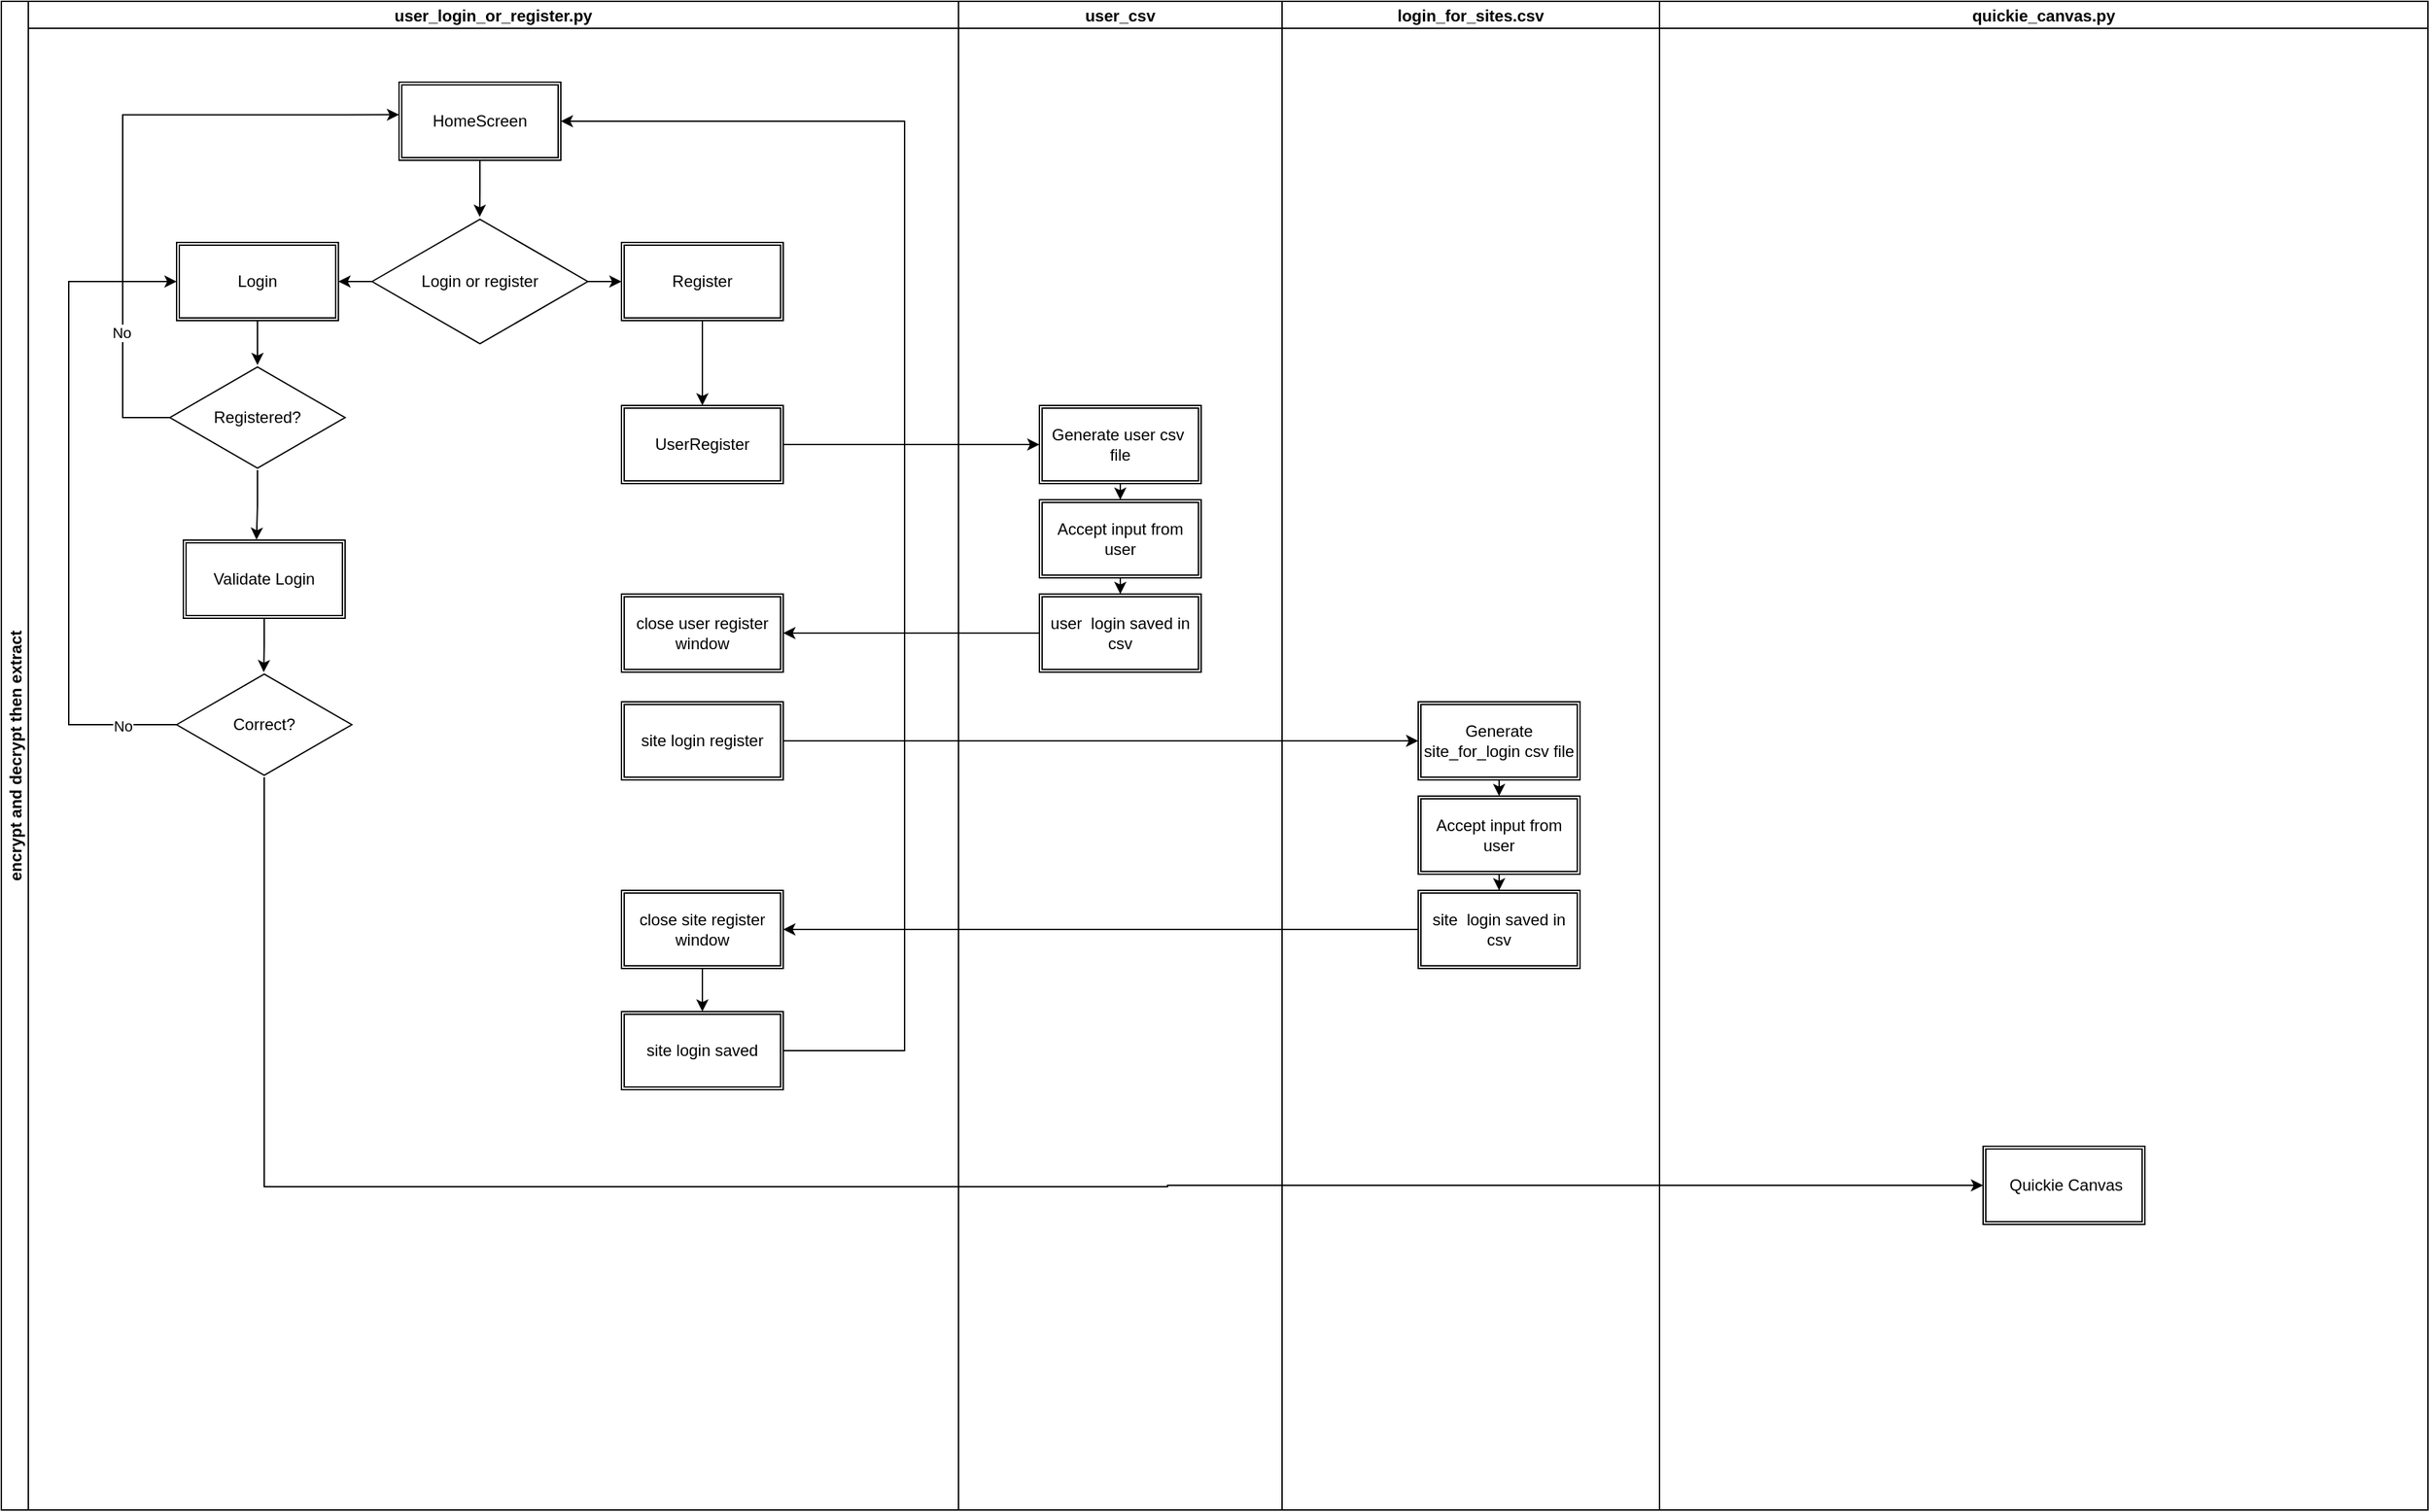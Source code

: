 <mxfile version="24.0.5" type="github">
  <diagram id="C5RBs43oDa-KdzZeNtuy" name="Page-1">
    <mxGraphModel dx="1818" dy="1014" grid="1" gridSize="10" guides="1" tooltips="1" connect="1" arrows="1" fold="1" page="1" pageScale="1" pageWidth="827" pageHeight="1169" math="0" shadow="0">
      <root>
        <mxCell id="WIyWlLk6GJQsqaUBKTNV-0" />
        <mxCell id="WIyWlLk6GJQsqaUBKTNV-1" parent="WIyWlLk6GJQsqaUBKTNV-0" />
        <mxCell id="oy04oqgG4kP10lPZJapk-1" value="encrypt and decrypt then extract" style="swimlane;childLayout=stackLayout;resizeParent=1;resizeParentMax=0;startSize=20;horizontal=0;horizontalStack=1;" parent="WIyWlLk6GJQsqaUBKTNV-1" vertex="1">
          <mxGeometry x="130" y="20" width="1800" height="1120" as="geometry" />
        </mxCell>
        <mxCell id="oy04oqgG4kP10lPZJapk-5" value="user_login_or_register.py" style="swimlane;startSize=20;" parent="oy04oqgG4kP10lPZJapk-1" vertex="1">
          <mxGeometry x="20" width="690" height="1120" as="geometry" />
        </mxCell>
        <mxCell id="oy04oqgG4kP10lPZJapk-24" style="edgeStyle=orthogonalEdgeStyle;rounded=0;orthogonalLoop=1;jettySize=auto;html=1;" parent="oy04oqgG4kP10lPZJapk-5" source="oy04oqgG4kP10lPZJapk-17" target="oy04oqgG4kP10lPZJapk-22" edge="1">
          <mxGeometry relative="1" as="geometry" />
        </mxCell>
        <mxCell id="oy04oqgG4kP10lPZJapk-25" style="edgeStyle=orthogonalEdgeStyle;rounded=0;orthogonalLoop=1;jettySize=auto;html=1;entryX=1;entryY=0.5;entryDx=0;entryDy=0;" parent="oy04oqgG4kP10lPZJapk-5" source="oy04oqgG4kP10lPZJapk-17" target="oy04oqgG4kP10lPZJapk-23" edge="1">
          <mxGeometry relative="1" as="geometry" />
        </mxCell>
        <mxCell id="oy04oqgG4kP10lPZJapk-17" value="Login or register" style="html=1;whiteSpace=wrap;aspect=fixed;shape=isoRectangle;" parent="oy04oqgG4kP10lPZJapk-5" vertex="1">
          <mxGeometry x="255" y="160" width="160" height="96" as="geometry" />
        </mxCell>
        <mxCell id="oy04oqgG4kP10lPZJapk-56" style="edgeStyle=orthogonalEdgeStyle;rounded=0;orthogonalLoop=1;jettySize=auto;html=1;exitX=0.5;exitY=1;exitDx=0;exitDy=0;entryX=0.5;entryY=0;entryDx=0;entryDy=0;" parent="oy04oqgG4kP10lPZJapk-5" source="oy04oqgG4kP10lPZJapk-22" target="oy04oqgG4kP10lPZJapk-27" edge="1">
          <mxGeometry relative="1" as="geometry" />
        </mxCell>
        <mxCell id="oy04oqgG4kP10lPZJapk-22" value="Register" style="shape=ext;double=1;rounded=0;whiteSpace=wrap;html=1;" parent="oy04oqgG4kP10lPZJapk-5" vertex="1">
          <mxGeometry x="440" y="179" width="120" height="58" as="geometry" />
        </mxCell>
        <mxCell id="oy04oqgG4kP10lPZJapk-65" style="edgeStyle=orthogonalEdgeStyle;rounded=0;orthogonalLoop=1;jettySize=auto;html=1;exitX=0.5;exitY=1;exitDx=0;exitDy=0;" parent="oy04oqgG4kP10lPZJapk-5" source="oy04oqgG4kP10lPZJapk-23" target="oy04oqgG4kP10lPZJapk-62" edge="1">
          <mxGeometry relative="1" as="geometry" />
        </mxCell>
        <mxCell id="oy04oqgG4kP10lPZJapk-23" value="Login" style="shape=ext;double=1;rounded=0;whiteSpace=wrap;html=1;" parent="oy04oqgG4kP10lPZJapk-5" vertex="1">
          <mxGeometry x="110" y="179" width="120" height="58" as="geometry" />
        </mxCell>
        <mxCell id="oy04oqgG4kP10lPZJapk-27" value="UserRegister" style="shape=ext;double=1;rounded=0;whiteSpace=wrap;html=1;" parent="oy04oqgG4kP10lPZJapk-5" vertex="1">
          <mxGeometry x="440" y="300" width="120" height="58" as="geometry" />
        </mxCell>
        <mxCell id="oy04oqgG4kP10lPZJapk-28" value="site login register" style="shape=ext;double=1;rounded=0;whiteSpace=wrap;html=1;" parent="oy04oqgG4kP10lPZJapk-5" vertex="1">
          <mxGeometry x="440" y="520" width="120" height="58" as="geometry" />
        </mxCell>
        <mxCell id="vuPitrk4awg5D03tnPXG-52" style="edgeStyle=orthogonalEdgeStyle;rounded=0;orthogonalLoop=1;jettySize=auto;html=1;entryX=1;entryY=0.5;entryDx=0;entryDy=0;" edge="1" parent="oy04oqgG4kP10lPZJapk-5" source="oy04oqgG4kP10lPZJapk-41" target="oy04oqgG4kP10lPZJapk-55">
          <mxGeometry relative="1" as="geometry">
            <Array as="points">
              <mxPoint x="650" y="779" />
              <mxPoint x="650" y="89" />
            </Array>
          </mxGeometry>
        </mxCell>
        <mxCell id="oy04oqgG4kP10lPZJapk-41" value="site login saved" style="shape=ext;double=1;rounded=0;whiteSpace=wrap;html=1;" parent="oy04oqgG4kP10lPZJapk-5" vertex="1">
          <mxGeometry x="440" y="750" width="120" height="58" as="geometry" />
        </mxCell>
        <mxCell id="oy04oqgG4kP10lPZJapk-55" value="HomeScreen" style="shape=ext;double=1;rounded=0;whiteSpace=wrap;html=1;" parent="oy04oqgG4kP10lPZJapk-5" vertex="1">
          <mxGeometry x="275" y="60" width="120" height="58" as="geometry" />
        </mxCell>
        <mxCell id="oy04oqgG4kP10lPZJapk-61" style="edgeStyle=orthogonalEdgeStyle;rounded=0;orthogonalLoop=1;jettySize=auto;html=1;entryX=0.499;entryY=0;entryDx=0;entryDy=0;entryPerimeter=0;" parent="oy04oqgG4kP10lPZJapk-5" source="oy04oqgG4kP10lPZJapk-55" target="oy04oqgG4kP10lPZJapk-17" edge="1">
          <mxGeometry relative="1" as="geometry" />
        </mxCell>
        <mxCell id="oy04oqgG4kP10lPZJapk-62" value="Registered?" style="html=1;whiteSpace=wrap;aspect=fixed;shape=isoRectangle;" parent="oy04oqgG4kP10lPZJapk-5" vertex="1">
          <mxGeometry x="105" y="270" width="130" height="78" as="geometry" />
        </mxCell>
        <mxCell id="oy04oqgG4kP10lPZJapk-64" style="edgeStyle=orthogonalEdgeStyle;rounded=0;orthogonalLoop=1;jettySize=auto;html=1;entryX=0;entryY=0.417;entryDx=0;entryDy=0;entryPerimeter=0;" parent="oy04oqgG4kP10lPZJapk-5" source="oy04oqgG4kP10lPZJapk-62" target="oy04oqgG4kP10lPZJapk-55" edge="1">
          <mxGeometry relative="1" as="geometry">
            <Array as="points">
              <mxPoint x="70" y="309" />
              <mxPoint x="70" y="84" />
            </Array>
          </mxGeometry>
        </mxCell>
        <mxCell id="oy04oqgG4kP10lPZJapk-77" value="No" style="edgeLabel;html=1;align=center;verticalAlign=middle;resizable=0;points=[];" parent="oy04oqgG4kP10lPZJapk-64" vertex="1" connectable="0">
          <mxGeometry x="-0.578" y="1" relative="1" as="geometry">
            <mxPoint as="offset" />
          </mxGeometry>
        </mxCell>
        <mxCell id="oy04oqgG4kP10lPZJapk-69" value="Validate Login" style="shape=ext;double=1;rounded=0;whiteSpace=wrap;html=1;" parent="oy04oqgG4kP10lPZJapk-5" vertex="1">
          <mxGeometry x="115" y="400" width="120" height="58" as="geometry" />
        </mxCell>
        <mxCell id="oy04oqgG4kP10lPZJapk-70" style="edgeStyle=orthogonalEdgeStyle;rounded=0;orthogonalLoop=1;jettySize=auto;html=1;entryX=0.452;entryY=-0.005;entryDx=0;entryDy=0;entryPerimeter=0;" parent="oy04oqgG4kP10lPZJapk-5" source="oy04oqgG4kP10lPZJapk-62" target="oy04oqgG4kP10lPZJapk-69" edge="1">
          <mxGeometry relative="1" as="geometry" />
        </mxCell>
        <mxCell id="oy04oqgG4kP10lPZJapk-81" style="edgeStyle=orthogonalEdgeStyle;rounded=0;orthogonalLoop=1;jettySize=auto;html=1;entryX=0;entryY=0.5;entryDx=0;entryDy=0;" parent="oy04oqgG4kP10lPZJapk-5" source="oy04oqgG4kP10lPZJapk-71" target="oy04oqgG4kP10lPZJapk-23" edge="1">
          <mxGeometry relative="1" as="geometry">
            <Array as="points">
              <mxPoint x="30" y="537" />
              <mxPoint x="30" y="208" />
            </Array>
          </mxGeometry>
        </mxCell>
        <mxCell id="oy04oqgG4kP10lPZJapk-83" value="No" style="edgeLabel;html=1;align=center;verticalAlign=middle;resizable=0;points=[];" parent="oy04oqgG4kP10lPZJapk-81" vertex="1" connectable="0">
          <mxGeometry x="-0.837" y="1" relative="1" as="geometry">
            <mxPoint as="offset" />
          </mxGeometry>
        </mxCell>
        <mxCell id="oy04oqgG4kP10lPZJapk-71" value="Correct?" style="html=1;whiteSpace=wrap;aspect=fixed;shape=isoRectangle;" parent="oy04oqgG4kP10lPZJapk-5" vertex="1">
          <mxGeometry x="110" y="498" width="130" height="78" as="geometry" />
        </mxCell>
        <mxCell id="oy04oqgG4kP10lPZJapk-80" style="edgeStyle=orthogonalEdgeStyle;rounded=0;orthogonalLoop=1;jettySize=auto;html=1;entryX=0.497;entryY=0;entryDx=0;entryDy=0;entryPerimeter=0;" parent="oy04oqgG4kP10lPZJapk-5" source="oy04oqgG4kP10lPZJapk-69" target="oy04oqgG4kP10lPZJapk-71" edge="1">
          <mxGeometry relative="1" as="geometry" />
        </mxCell>
        <mxCell id="vuPitrk4awg5D03tnPXG-35" value="close user register window" style="shape=ext;double=1;rounded=0;whiteSpace=wrap;html=1;" vertex="1" parent="oy04oqgG4kP10lPZJapk-5">
          <mxGeometry x="440" y="440" width="120" height="58" as="geometry" />
        </mxCell>
        <mxCell id="vuPitrk4awg5D03tnPXG-51" style="edgeStyle=orthogonalEdgeStyle;rounded=0;orthogonalLoop=1;jettySize=auto;html=1;exitX=0.5;exitY=1;exitDx=0;exitDy=0;entryX=0.5;entryY=0;entryDx=0;entryDy=0;" edge="1" parent="oy04oqgG4kP10lPZJapk-5" source="vuPitrk4awg5D03tnPXG-49" target="oy04oqgG4kP10lPZJapk-41">
          <mxGeometry relative="1" as="geometry" />
        </mxCell>
        <mxCell id="vuPitrk4awg5D03tnPXG-49" value="close site register window" style="shape=ext;double=1;rounded=0;whiteSpace=wrap;html=1;" vertex="1" parent="oy04oqgG4kP10lPZJapk-5">
          <mxGeometry x="440" y="660" width="120" height="58" as="geometry" />
        </mxCell>
        <mxCell id="oy04oqgG4kP10lPZJapk-2" value="user_csv" style="swimlane;startSize=20;" parent="oy04oqgG4kP10lPZJapk-1" vertex="1">
          <mxGeometry x="710" width="240" height="1120" as="geometry" />
        </mxCell>
        <mxCell id="vuPitrk4awg5D03tnPXG-36" style="edgeStyle=orthogonalEdgeStyle;rounded=0;orthogonalLoop=1;jettySize=auto;html=1;exitX=0.5;exitY=1;exitDx=0;exitDy=0;" edge="1" parent="oy04oqgG4kP10lPZJapk-2" source="oy04oqgG4kP10lPZJapk-85" target="oy04oqgG4kP10lPZJapk-29">
          <mxGeometry relative="1" as="geometry" />
        </mxCell>
        <mxCell id="oy04oqgG4kP10lPZJapk-85" value="Generate user csv&amp;nbsp; file" style="shape=ext;double=1;rounded=0;whiteSpace=wrap;html=1;" parent="oy04oqgG4kP10lPZJapk-2" vertex="1">
          <mxGeometry x="60" y="300" width="120" height="58" as="geometry" />
        </mxCell>
        <mxCell id="vuPitrk4awg5D03tnPXG-37" style="edgeStyle=orthogonalEdgeStyle;rounded=0;orthogonalLoop=1;jettySize=auto;html=1;exitX=0.5;exitY=1;exitDx=0;exitDy=0;" edge="1" parent="oy04oqgG4kP10lPZJapk-2" source="oy04oqgG4kP10lPZJapk-29" target="vuPitrk4awg5D03tnPXG-0">
          <mxGeometry relative="1" as="geometry" />
        </mxCell>
        <mxCell id="oy04oqgG4kP10lPZJapk-29" value="Accept input from user" style="shape=ext;double=1;rounded=0;whiteSpace=wrap;html=1;" parent="oy04oqgG4kP10lPZJapk-2" vertex="1">
          <mxGeometry x="60" y="370" width="120" height="58" as="geometry" />
        </mxCell>
        <mxCell id="vuPitrk4awg5D03tnPXG-0" value="user&amp;nbsp; login saved in csv" style="shape=ext;double=1;rounded=0;whiteSpace=wrap;html=1;" vertex="1" parent="oy04oqgG4kP10lPZJapk-2">
          <mxGeometry x="60" y="440" width="120" height="58" as="geometry" />
        </mxCell>
        <mxCell id="oy04oqgG4kP10lPZJapk-3" value="login_for_sites.csv" style="swimlane;startSize=20;" parent="oy04oqgG4kP10lPZJapk-1" vertex="1">
          <mxGeometry x="950" width="280" height="1120" as="geometry" />
        </mxCell>
        <mxCell id="vuPitrk4awg5D03tnPXG-46" style="edgeStyle=orthogonalEdgeStyle;rounded=0;orthogonalLoop=1;jettySize=auto;html=1;exitX=0.5;exitY=1;exitDx=0;exitDy=0;entryX=0.5;entryY=0;entryDx=0;entryDy=0;" edge="1" parent="oy04oqgG4kP10lPZJapk-3" source="vuPitrk4awg5D03tnPXG-42" target="vuPitrk4awg5D03tnPXG-43">
          <mxGeometry relative="1" as="geometry" />
        </mxCell>
        <mxCell id="vuPitrk4awg5D03tnPXG-42" value="Generate site_for_login csv file" style="shape=ext;double=1;rounded=0;whiteSpace=wrap;html=1;" vertex="1" parent="oy04oqgG4kP10lPZJapk-3">
          <mxGeometry x="101" y="520" width="120" height="58" as="geometry" />
        </mxCell>
        <mxCell id="vuPitrk4awg5D03tnPXG-47" style="edgeStyle=orthogonalEdgeStyle;rounded=0;orthogonalLoop=1;jettySize=auto;html=1;exitX=0.5;exitY=1;exitDx=0;exitDy=0;" edge="1" parent="oy04oqgG4kP10lPZJapk-3" source="vuPitrk4awg5D03tnPXG-43" target="vuPitrk4awg5D03tnPXG-44">
          <mxGeometry relative="1" as="geometry" />
        </mxCell>
        <mxCell id="vuPitrk4awg5D03tnPXG-43" value="Accept input from user" style="shape=ext;double=1;rounded=0;whiteSpace=wrap;html=1;" vertex="1" parent="oy04oqgG4kP10lPZJapk-3">
          <mxGeometry x="101" y="590" width="120" height="58" as="geometry" />
        </mxCell>
        <mxCell id="vuPitrk4awg5D03tnPXG-44" value="site&amp;nbsp; login saved in csv" style="shape=ext;double=1;rounded=0;whiteSpace=wrap;html=1;" vertex="1" parent="oy04oqgG4kP10lPZJapk-3">
          <mxGeometry x="101" y="660" width="120" height="58" as="geometry" />
        </mxCell>
        <mxCell id="oy04oqgG4kP10lPZJapk-4" value="quickie_canvas.py" style="swimlane;startSize=20;" parent="oy04oqgG4kP10lPZJapk-1" vertex="1">
          <mxGeometry x="1230" width="570" height="1120" as="geometry" />
        </mxCell>
        <mxCell id="oy04oqgG4kP10lPZJapk-54" value="&amp;nbsp;Quickie Canvas" style="shape=ext;double=1;rounded=0;whiteSpace=wrap;html=1;" parent="oy04oqgG4kP10lPZJapk-4" vertex="1">
          <mxGeometry x="240" y="850" width="120" height="58" as="geometry" />
        </mxCell>
        <mxCell id="oy04oqgG4kP10lPZJapk-86" style="edgeStyle=orthogonalEdgeStyle;rounded=0;orthogonalLoop=1;jettySize=auto;html=1;exitX=1;exitY=0.5;exitDx=0;exitDy=0;entryX=0;entryY=0.5;entryDx=0;entryDy=0;" parent="oy04oqgG4kP10lPZJapk-1" source="oy04oqgG4kP10lPZJapk-27" target="oy04oqgG4kP10lPZJapk-85" edge="1">
          <mxGeometry relative="1" as="geometry" />
        </mxCell>
        <mxCell id="vuPitrk4awg5D03tnPXG-38" style="edgeStyle=orthogonalEdgeStyle;rounded=0;orthogonalLoop=1;jettySize=auto;html=1;exitX=0;exitY=0.5;exitDx=0;exitDy=0;" edge="1" parent="oy04oqgG4kP10lPZJapk-1" source="vuPitrk4awg5D03tnPXG-0" target="vuPitrk4awg5D03tnPXG-35">
          <mxGeometry relative="1" as="geometry" />
        </mxCell>
        <mxCell id="vuPitrk4awg5D03tnPXG-45" style="edgeStyle=orthogonalEdgeStyle;rounded=0;orthogonalLoop=1;jettySize=auto;html=1;exitX=1;exitY=0.5;exitDx=0;exitDy=0;" edge="1" parent="oy04oqgG4kP10lPZJapk-1" source="oy04oqgG4kP10lPZJapk-28" target="vuPitrk4awg5D03tnPXG-42">
          <mxGeometry relative="1" as="geometry" />
        </mxCell>
        <mxCell id="vuPitrk4awg5D03tnPXG-50" style="edgeStyle=orthogonalEdgeStyle;rounded=0;orthogonalLoop=1;jettySize=auto;html=1;exitX=0;exitY=0.5;exitDx=0;exitDy=0;" edge="1" parent="oy04oqgG4kP10lPZJapk-1" source="vuPitrk4awg5D03tnPXG-44" target="vuPitrk4awg5D03tnPXG-49">
          <mxGeometry relative="1" as="geometry" />
        </mxCell>
        <mxCell id="vuPitrk4awg5D03tnPXG-53" style="edgeStyle=orthogonalEdgeStyle;rounded=0;orthogonalLoop=1;jettySize=auto;html=1;entryX=0;entryY=0.5;entryDx=0;entryDy=0;" edge="1" parent="oy04oqgG4kP10lPZJapk-1" source="oy04oqgG4kP10lPZJapk-71" target="oy04oqgG4kP10lPZJapk-54">
          <mxGeometry relative="1" as="geometry">
            <Array as="points">
              <mxPoint x="195" y="880" />
              <mxPoint x="865" y="880" />
              <mxPoint x="865" y="879" />
            </Array>
          </mxGeometry>
        </mxCell>
      </root>
    </mxGraphModel>
  </diagram>
</mxfile>
